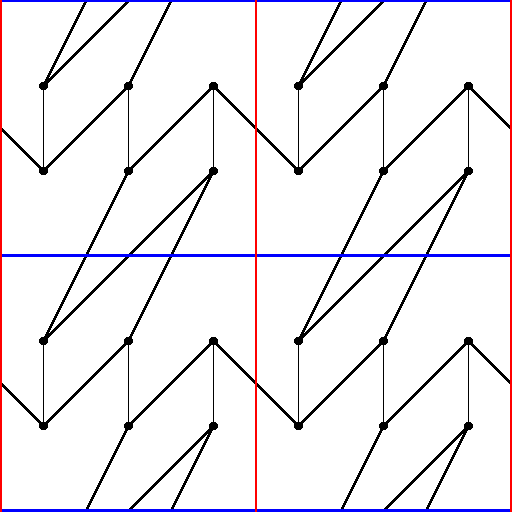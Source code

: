 /******************************************************************************
 *                                 LICENSE                                    *
 ******************************************************************************
 *  This file is part of Mathematics-and-Physics.                             *
 *                                                                            *
 *  Mathematics-and-Physics is free software: you can redistribute it and/or  *
 *  modify it under the terms of the GNU General Public License as published  *
 *  by the Free Software Foundation, either version 3 of the License, or      *
 *  (at your option) any later version.                                       *
 *                                                                            *
 *  Mathematics-and-Physics is distributed in the hope that it will be useful *
 *  but WITHOUT ANY WARRANTY; without even the implied warranty of            *
 *  MERCHANTABILITY or FITNESS FOR A PARTICULAR PURPOSE.  See the             *
 *  GNU General Public License for more details.                              *
 *                                                                            *
 *  You should have received a copy of the GNU General Public License         *
 *  along with Mathematics-and-Physics.  If not, see                          *
 *  <https://www.gnu.org/licenses/>.                                          *
 ******************************************************************************/

/*  Size of the figure.                                                       */
size(256);

/*  Coordinates for the vertices of the graph.                                */
pair[] A = {(-1.0, -0.5), (0.0, -0.5), (1.0, -0.5)};
pair[] B = {(-1.0, 0.5), (0.0, 0.5), (1.0, 0.5)};

/*  Radius of the dots.                                                       */
real radius = 0.04;

/*  Value for the edge of the square.                                         */
real edge = 1.5;

/*  Pairs for the square representing the torus.                              */
pair V0 = (-edge, -edge);
pair V1 = (edge, -edge);
pair V2 = (-edge, edge);
pair V3 = (edge, edge);

/*  Variables for indexing.                                                   */
int m, n;

/*  Number of boxes in x and y axes.                                          */
int N = 2;

/*  Transform for shifting later.                                             */
transform T;

/*  Loop over the plane.                                                      */
for (m = 0; m < N; ++m)
{
    for (n = 0; n < N; ++n)
    {
        T = shift(2.0*edge*m, 2.0*edge*n);

        /*  Dots for the vertices of the graph.                               */
        filldraw(circle(T*A[0], radius), black);
        filldraw(circle(T*A[1], radius), black);
        filldraw(circle(T*A[2], radius), black);
        filldraw(circle(T*B[0], radius), black);
        filldraw(circle(T*B[1], radius), black);
        filldraw(circle(T*B[2], radius), black);

        /*  And draw the edges.                                               */
        draw(T*(A[0] -- B[0]));
        draw(T*(A[0] -- B[1]));
        draw(T*(A[1] -- B[1]));
        draw(T*(A[1] -- B[2]));
        draw(T*(A[2] -- B[2]));

        /*  Some of the edges need to curve around the torus.                 */
        draw(T*(A[0] -- (-edge, 0.0)));
        draw(T*((edge, 0.0) -- B[2]));

        draw(T*(A[2] -- (0.0, -edge)));
        draw(T*((0.0, edge) -- B[0]));

        draw(T*(B[0] -- (-0.5, edge)));
        draw(T*((-0.5, -edge) -- A[1]));

        draw(T*(A[2] -- (0.5, -edge)));
        draw(T*((0.5, edge) -- B[1]));

        /*  Draw in lines to indicate the square.                             */
        draw(T*(V0 -- V1), blue + linewidth(1.0));
        draw(T*(V2 -- V3), blue + linewidth(1.0));
        draw(T*(V0 -- V2), red + linewidth(1.0));
        draw(T*(V1 -- V3), red + linewidth(1.0));
    }
}
